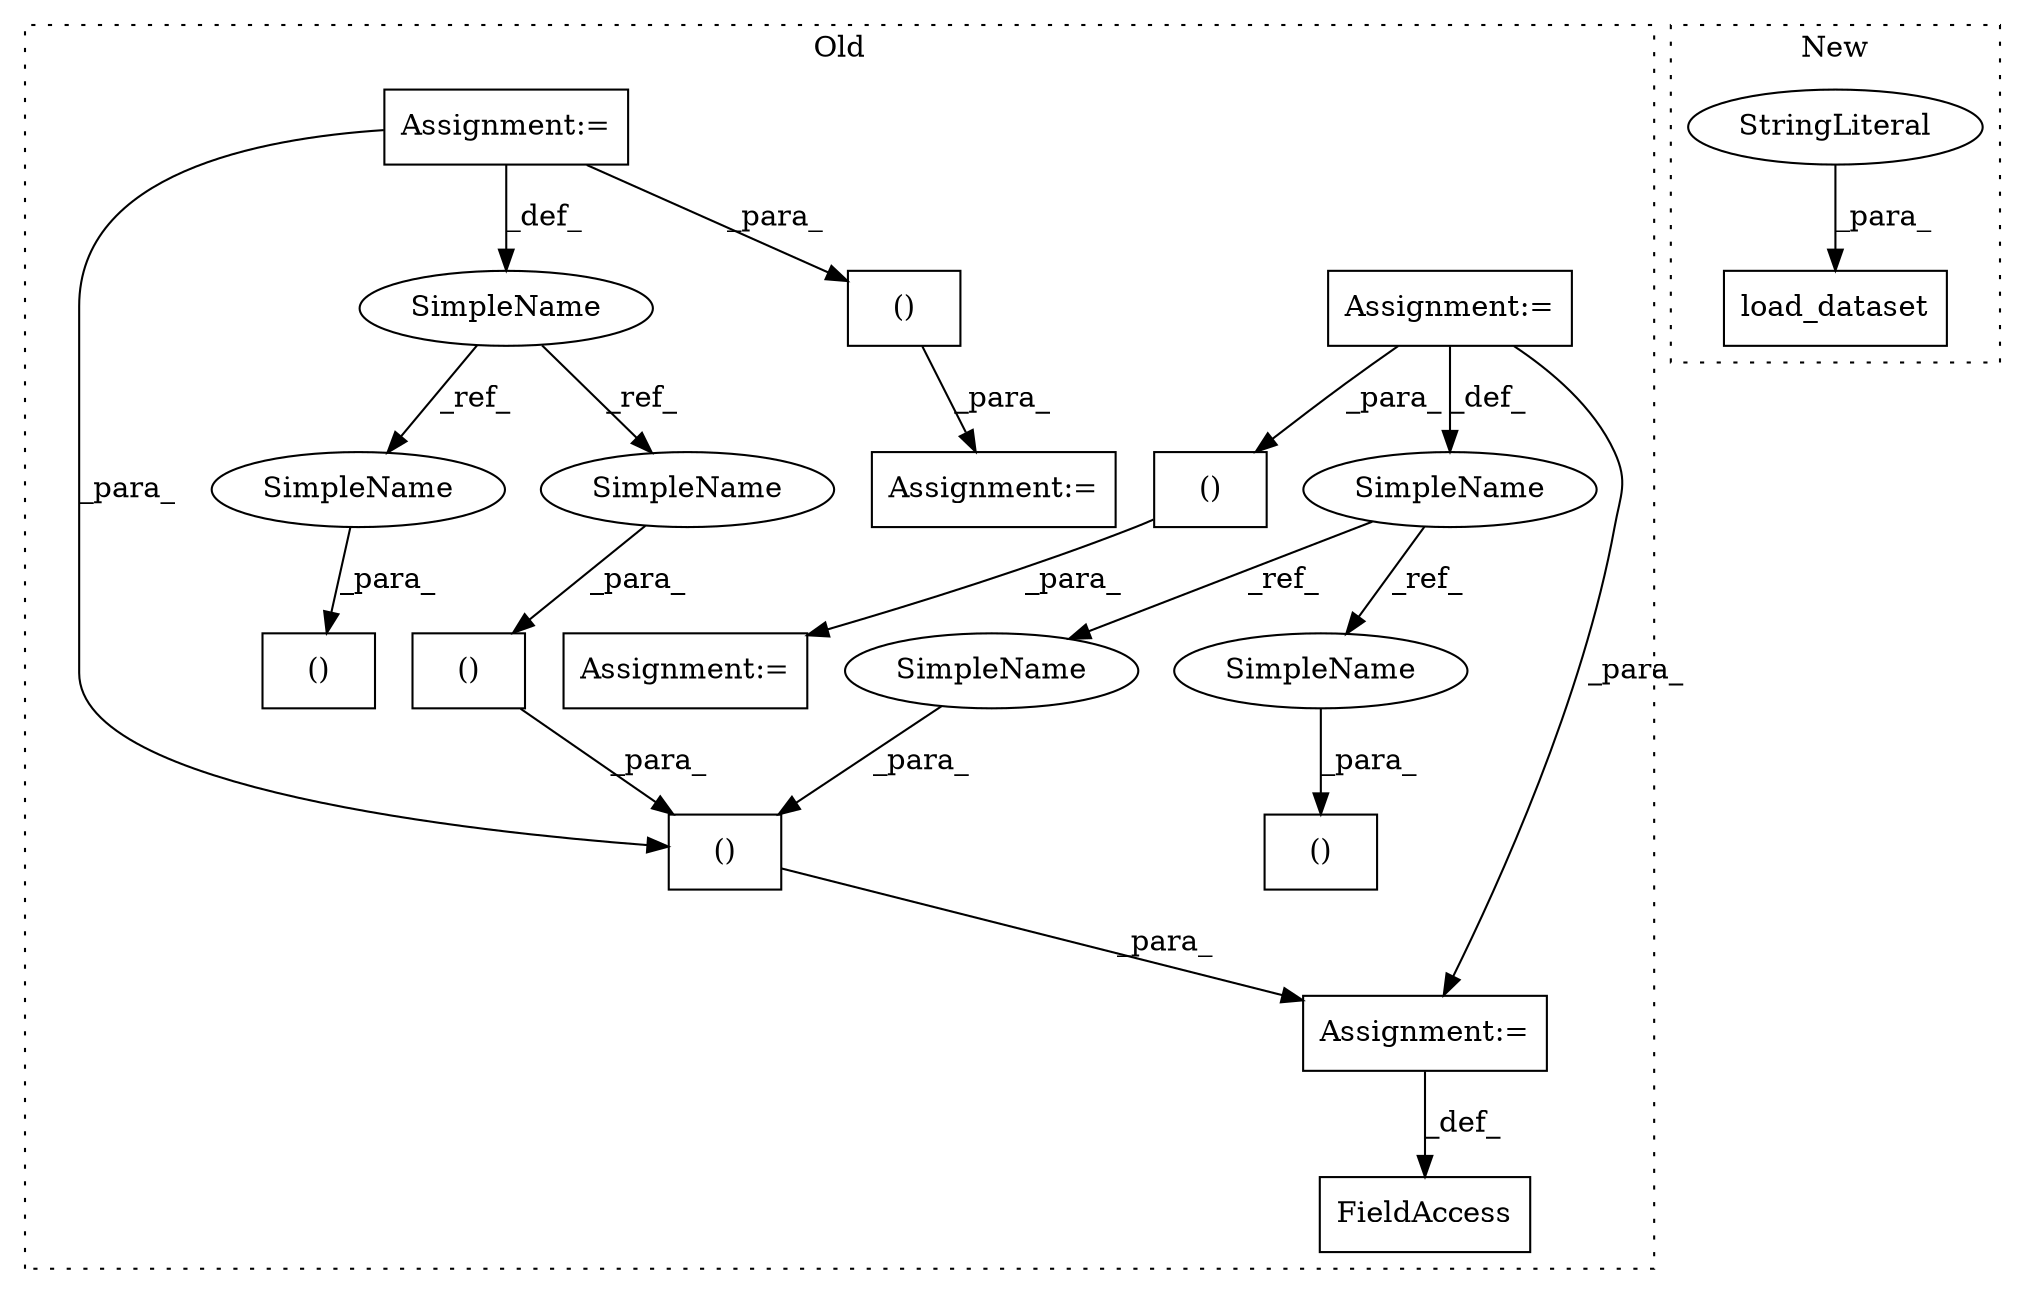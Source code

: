 digraph G {
subgraph cluster0 {
1 [label="()" a="106" s="1882" l="79" shape="box"];
4 [label="Assignment:=" a="7" s="1875" l="7" shape="box"];
5 [label="Assignment:=" a="7" s="1459" l="7" shape="box"];
6 [label="()" a="106" s="1848" l="27" shape="box"];
7 [label="FieldAccess" a="22" s="2167" l="9" shape="box"];
8 [label="()" a="106" s="2233" l="25" shape="box"];
9 [label="SimpleName" a="42" s="1459" l="7" shape="ellipse"];
10 [label="()" a="106" s="2186" l="73" shape="box"];
11 [label="Assignment:=" a="7" s="2176" l="10" shape="box"];
12 [label="SimpleName" a="42" s="1556" l="6" shape="ellipse"];
13 [label="()" a="106" s="1973" l="25" shape="box"];
14 [label="Assignment:=" a="7" s="1556" l="6" shape="box"];
15 [label="()" a="106" s="2005" l="75" shape="box"];
16 [label="Assignment:=" a="7" s="1998" l="7" shape="box"];
17 [label="SimpleName" a="42" s="1992" l="6" shape="ellipse"];
18 [label="SimpleName" a="42" s="2252" l="6" shape="ellipse"];
19 [label="SimpleName" a="42" s="2207" l="7" shape="ellipse"];
20 [label="SimpleName" a="42" s="1868" l="7" shape="ellipse"];
label = "Old";
style="dotted";
}
subgraph cluster1 {
2 [label="load_dataset" a="32" s="1758,1778" l="13,1" shape="box"];
3 [label="StringLiteral" a="45" s="1771" l="7" shape="ellipse"];
label = "New";
style="dotted";
}
1 -> 4 [label="_para_"];
3 -> 2 [label="_para_"];
5 -> 9 [label="_def_"];
5 -> 11 [label="_para_"];
5 -> 1 [label="_para_"];
8 -> 10 [label="_para_"];
9 -> 19 [label="_ref_"];
9 -> 20 [label="_ref_"];
10 -> 11 [label="_para_"];
11 -> 7 [label="_def_"];
12 -> 17 [label="_ref_"];
12 -> 18 [label="_ref_"];
14 -> 12 [label="_def_"];
14 -> 15 [label="_para_"];
14 -> 10 [label="_para_"];
15 -> 16 [label="_para_"];
17 -> 13 [label="_para_"];
18 -> 8 [label="_para_"];
19 -> 10 [label="_para_"];
20 -> 6 [label="_para_"];
}